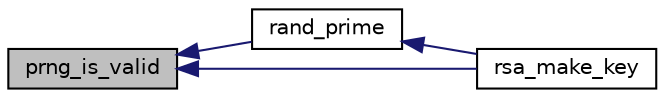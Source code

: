 digraph G
{
  edge [fontname="Helvetica",fontsize="10",labelfontname="Helvetica",labelfontsize="10"];
  node [fontname="Helvetica",fontsize="10",shape=record];
  rankdir="LR";
  Node1 [label="prng_is_valid",height=0.2,width=0.4,color="black", fillcolor="grey75", style="filled" fontcolor="black"];
  Node1 -> Node2 [dir="back",color="midnightblue",fontsize="10",style="solid",fontname="Helvetica"];
  Node2 [label="rand_prime",height=0.2,width=0.4,color="black", fillcolor="white", style="filled",URL="$rand__prime_8c.html#a756aed6a613ea5a005bb97a4de155622"];
  Node2 -> Node3 [dir="back",color="midnightblue",fontsize="10",style="solid",fontname="Helvetica"];
  Node3 [label="rsa_make_key",height=0.2,width=0.4,color="black", fillcolor="white", style="filled",URL="$rsa__make__key_8c.html#aece58b13922a56a3fbcce677333dad9a"];
  Node1 -> Node3 [dir="back",color="midnightblue",fontsize="10",style="solid",fontname="Helvetica"];
}
